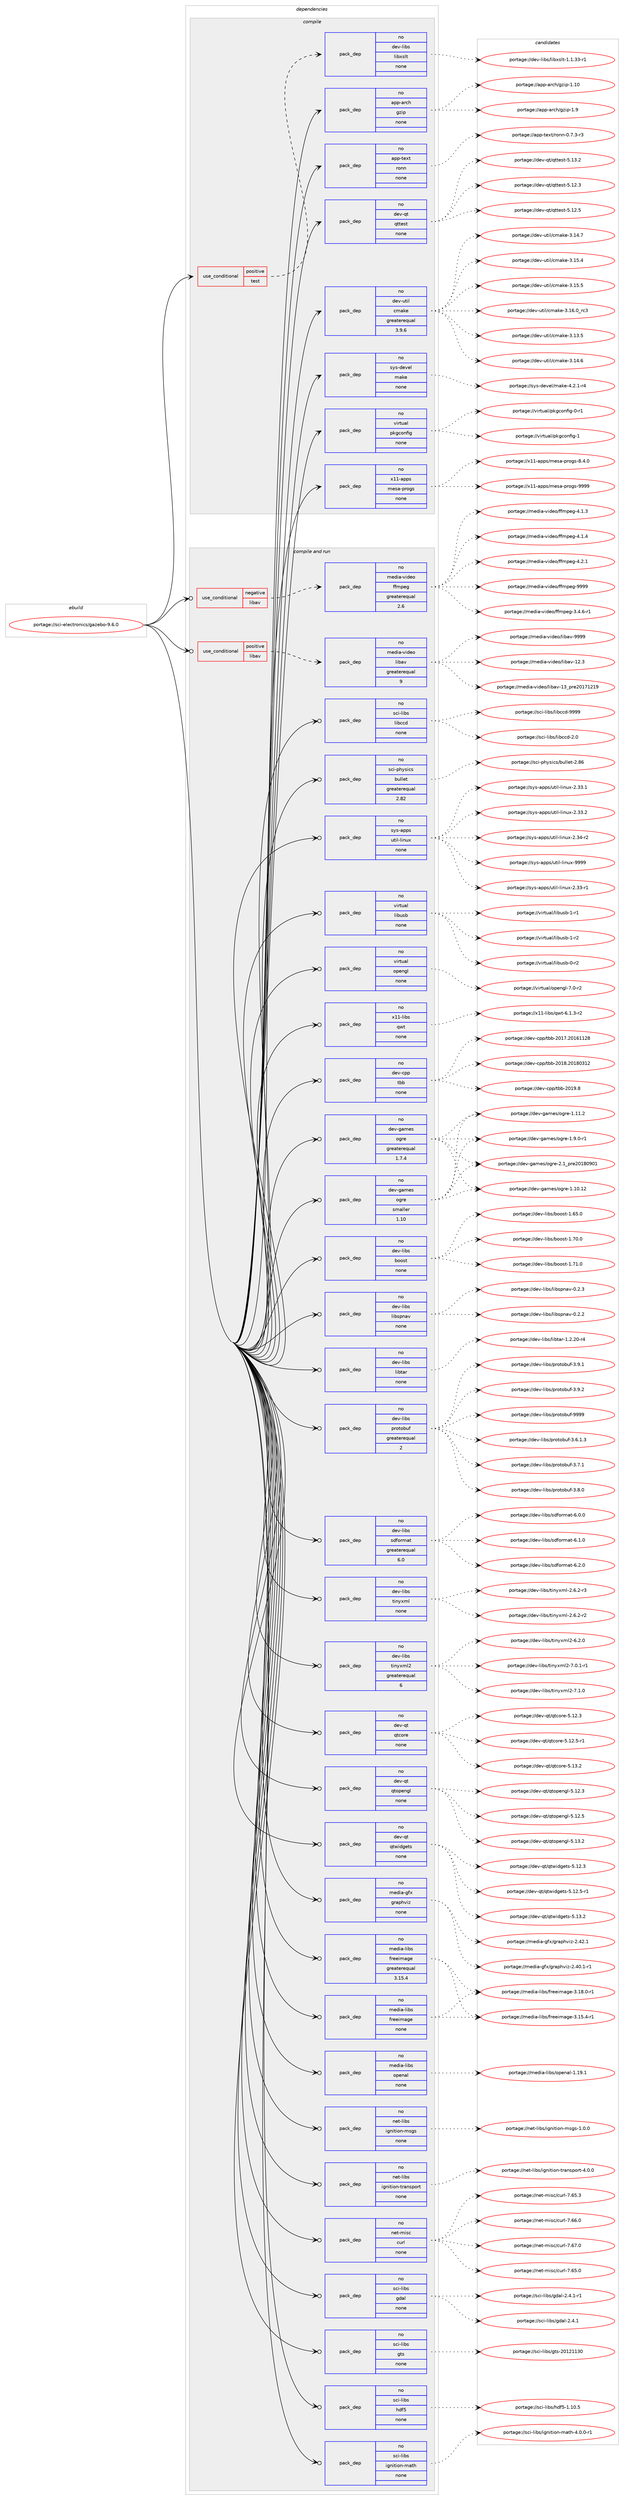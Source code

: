digraph prolog {

# *************
# Graph options
# *************

newrank=true;
concentrate=true;
compound=true;
graph [rankdir=LR,fontname=Helvetica,fontsize=10,ranksep=1.5];#, ranksep=2.5, nodesep=0.2];
edge  [arrowhead=vee];
node  [fontname=Helvetica,fontsize=10];

# **********
# The ebuild
# **********

subgraph cluster_leftcol {
color=gray;
rank=same;
label=<<i>ebuild</i>>;
id [label="portage://sci-electronics/gazebo-9.6.0", color=red, width=4, href="../sci-electronics/gazebo-9.6.0.svg"];
}

# ****************
# The dependencies
# ****************

subgraph cluster_midcol {
color=gray;
label=<<i>dependencies</i>>;
subgraph cluster_compile {
fillcolor="#eeeeee";
style=filled;
label=<<i>compile</i>>;
subgraph cond95581 {
dependency385687 [label=<<TABLE BORDER="0" CELLBORDER="1" CELLSPACING="0" CELLPADDING="4"><TR><TD ROWSPAN="3" CELLPADDING="10">use_conditional</TD></TR><TR><TD>positive</TD></TR><TR><TD>test</TD></TR></TABLE>>, shape=none, color=red];
subgraph pack283573 {
dependency385688 [label=<<TABLE BORDER="0" CELLBORDER="1" CELLSPACING="0" CELLPADDING="4" WIDTH="220"><TR><TD ROWSPAN="6" CELLPADDING="30">pack_dep</TD></TR><TR><TD WIDTH="110">no</TD></TR><TR><TD>dev-libs</TD></TR><TR><TD>libxslt</TD></TR><TR><TD>none</TD></TR><TR><TD></TD></TR></TABLE>>, shape=none, color=blue];
}
dependency385687:e -> dependency385688:w [weight=20,style="dashed",arrowhead="vee"];
}
id:e -> dependency385687:w [weight=20,style="solid",arrowhead="vee"];
subgraph pack283574 {
dependency385689 [label=<<TABLE BORDER="0" CELLBORDER="1" CELLSPACING="0" CELLPADDING="4" WIDTH="220"><TR><TD ROWSPAN="6" CELLPADDING="30">pack_dep</TD></TR><TR><TD WIDTH="110">no</TD></TR><TR><TD>app-arch</TD></TR><TR><TD>gzip</TD></TR><TR><TD>none</TD></TR><TR><TD></TD></TR></TABLE>>, shape=none, color=blue];
}
id:e -> dependency385689:w [weight=20,style="solid",arrowhead="vee"];
subgraph pack283575 {
dependency385690 [label=<<TABLE BORDER="0" CELLBORDER="1" CELLSPACING="0" CELLPADDING="4" WIDTH="220"><TR><TD ROWSPAN="6" CELLPADDING="30">pack_dep</TD></TR><TR><TD WIDTH="110">no</TD></TR><TR><TD>app-text</TD></TR><TR><TD>ronn</TD></TR><TR><TD>none</TD></TR><TR><TD></TD></TR></TABLE>>, shape=none, color=blue];
}
id:e -> dependency385690:w [weight=20,style="solid",arrowhead="vee"];
subgraph pack283576 {
dependency385691 [label=<<TABLE BORDER="0" CELLBORDER="1" CELLSPACING="0" CELLPADDING="4" WIDTH="220"><TR><TD ROWSPAN="6" CELLPADDING="30">pack_dep</TD></TR><TR><TD WIDTH="110">no</TD></TR><TR><TD>dev-qt</TD></TR><TR><TD>qttest</TD></TR><TR><TD>none</TD></TR><TR><TD></TD></TR></TABLE>>, shape=none, color=blue];
}
id:e -> dependency385691:w [weight=20,style="solid",arrowhead="vee"];
subgraph pack283577 {
dependency385692 [label=<<TABLE BORDER="0" CELLBORDER="1" CELLSPACING="0" CELLPADDING="4" WIDTH="220"><TR><TD ROWSPAN="6" CELLPADDING="30">pack_dep</TD></TR><TR><TD WIDTH="110">no</TD></TR><TR><TD>dev-util</TD></TR><TR><TD>cmake</TD></TR><TR><TD>greaterequal</TD></TR><TR><TD>3.9.6</TD></TR></TABLE>>, shape=none, color=blue];
}
id:e -> dependency385692:w [weight=20,style="solid",arrowhead="vee"];
subgraph pack283578 {
dependency385693 [label=<<TABLE BORDER="0" CELLBORDER="1" CELLSPACING="0" CELLPADDING="4" WIDTH="220"><TR><TD ROWSPAN="6" CELLPADDING="30">pack_dep</TD></TR><TR><TD WIDTH="110">no</TD></TR><TR><TD>sys-devel</TD></TR><TR><TD>make</TD></TR><TR><TD>none</TD></TR><TR><TD></TD></TR></TABLE>>, shape=none, color=blue];
}
id:e -> dependency385693:w [weight=20,style="solid",arrowhead="vee"];
subgraph pack283579 {
dependency385694 [label=<<TABLE BORDER="0" CELLBORDER="1" CELLSPACING="0" CELLPADDING="4" WIDTH="220"><TR><TD ROWSPAN="6" CELLPADDING="30">pack_dep</TD></TR><TR><TD WIDTH="110">no</TD></TR><TR><TD>virtual</TD></TR><TR><TD>pkgconfig</TD></TR><TR><TD>none</TD></TR><TR><TD></TD></TR></TABLE>>, shape=none, color=blue];
}
id:e -> dependency385694:w [weight=20,style="solid",arrowhead="vee"];
subgraph pack283580 {
dependency385695 [label=<<TABLE BORDER="0" CELLBORDER="1" CELLSPACING="0" CELLPADDING="4" WIDTH="220"><TR><TD ROWSPAN="6" CELLPADDING="30">pack_dep</TD></TR><TR><TD WIDTH="110">no</TD></TR><TR><TD>x11-apps</TD></TR><TR><TD>mesa-progs</TD></TR><TR><TD>none</TD></TR><TR><TD></TD></TR></TABLE>>, shape=none, color=blue];
}
id:e -> dependency385695:w [weight=20,style="solid",arrowhead="vee"];
}
subgraph cluster_compileandrun {
fillcolor="#eeeeee";
style=filled;
label=<<i>compile and run</i>>;
subgraph cond95582 {
dependency385696 [label=<<TABLE BORDER="0" CELLBORDER="1" CELLSPACING="0" CELLPADDING="4"><TR><TD ROWSPAN="3" CELLPADDING="10">use_conditional</TD></TR><TR><TD>negative</TD></TR><TR><TD>libav</TD></TR></TABLE>>, shape=none, color=red];
subgraph pack283581 {
dependency385697 [label=<<TABLE BORDER="0" CELLBORDER="1" CELLSPACING="0" CELLPADDING="4" WIDTH="220"><TR><TD ROWSPAN="6" CELLPADDING="30">pack_dep</TD></TR><TR><TD WIDTH="110">no</TD></TR><TR><TD>media-video</TD></TR><TR><TD>ffmpeg</TD></TR><TR><TD>greaterequal</TD></TR><TR><TD>2.6</TD></TR></TABLE>>, shape=none, color=blue];
}
dependency385696:e -> dependency385697:w [weight=20,style="dashed",arrowhead="vee"];
}
id:e -> dependency385696:w [weight=20,style="solid",arrowhead="odotvee"];
subgraph cond95583 {
dependency385698 [label=<<TABLE BORDER="0" CELLBORDER="1" CELLSPACING="0" CELLPADDING="4"><TR><TD ROWSPAN="3" CELLPADDING="10">use_conditional</TD></TR><TR><TD>positive</TD></TR><TR><TD>libav</TD></TR></TABLE>>, shape=none, color=red];
subgraph pack283582 {
dependency385699 [label=<<TABLE BORDER="0" CELLBORDER="1" CELLSPACING="0" CELLPADDING="4" WIDTH="220"><TR><TD ROWSPAN="6" CELLPADDING="30">pack_dep</TD></TR><TR><TD WIDTH="110">no</TD></TR><TR><TD>media-video</TD></TR><TR><TD>libav</TD></TR><TR><TD>greaterequal</TD></TR><TR><TD>9</TD></TR></TABLE>>, shape=none, color=blue];
}
dependency385698:e -> dependency385699:w [weight=20,style="dashed",arrowhead="vee"];
}
id:e -> dependency385698:w [weight=20,style="solid",arrowhead="odotvee"];
subgraph pack283583 {
dependency385700 [label=<<TABLE BORDER="0" CELLBORDER="1" CELLSPACING="0" CELLPADDING="4" WIDTH="220"><TR><TD ROWSPAN="6" CELLPADDING="30">pack_dep</TD></TR><TR><TD WIDTH="110">no</TD></TR><TR><TD>dev-cpp</TD></TR><TR><TD>tbb</TD></TR><TR><TD>none</TD></TR><TR><TD></TD></TR></TABLE>>, shape=none, color=blue];
}
id:e -> dependency385700:w [weight=20,style="solid",arrowhead="odotvee"];
subgraph pack283584 {
dependency385701 [label=<<TABLE BORDER="0" CELLBORDER="1" CELLSPACING="0" CELLPADDING="4" WIDTH="220"><TR><TD ROWSPAN="6" CELLPADDING="30">pack_dep</TD></TR><TR><TD WIDTH="110">no</TD></TR><TR><TD>dev-games</TD></TR><TR><TD>ogre</TD></TR><TR><TD>greaterequal</TD></TR><TR><TD>1.7.4</TD></TR></TABLE>>, shape=none, color=blue];
}
id:e -> dependency385701:w [weight=20,style="solid",arrowhead="odotvee"];
subgraph pack283585 {
dependency385702 [label=<<TABLE BORDER="0" CELLBORDER="1" CELLSPACING="0" CELLPADDING="4" WIDTH="220"><TR><TD ROWSPAN="6" CELLPADDING="30">pack_dep</TD></TR><TR><TD WIDTH="110">no</TD></TR><TR><TD>dev-games</TD></TR><TR><TD>ogre</TD></TR><TR><TD>smaller</TD></TR><TR><TD>1.10</TD></TR></TABLE>>, shape=none, color=blue];
}
id:e -> dependency385702:w [weight=20,style="solid",arrowhead="odotvee"];
subgraph pack283586 {
dependency385703 [label=<<TABLE BORDER="0" CELLBORDER="1" CELLSPACING="0" CELLPADDING="4" WIDTH="220"><TR><TD ROWSPAN="6" CELLPADDING="30">pack_dep</TD></TR><TR><TD WIDTH="110">no</TD></TR><TR><TD>dev-libs</TD></TR><TR><TD>boost</TD></TR><TR><TD>none</TD></TR><TR><TD></TD></TR></TABLE>>, shape=none, color=blue];
}
id:e -> dependency385703:w [weight=20,style="solid",arrowhead="odotvee"];
subgraph pack283587 {
dependency385704 [label=<<TABLE BORDER="0" CELLBORDER="1" CELLSPACING="0" CELLPADDING="4" WIDTH="220"><TR><TD ROWSPAN="6" CELLPADDING="30">pack_dep</TD></TR><TR><TD WIDTH="110">no</TD></TR><TR><TD>dev-libs</TD></TR><TR><TD>libspnav</TD></TR><TR><TD>none</TD></TR><TR><TD></TD></TR></TABLE>>, shape=none, color=blue];
}
id:e -> dependency385704:w [weight=20,style="solid",arrowhead="odotvee"];
subgraph pack283588 {
dependency385705 [label=<<TABLE BORDER="0" CELLBORDER="1" CELLSPACING="0" CELLPADDING="4" WIDTH="220"><TR><TD ROWSPAN="6" CELLPADDING="30">pack_dep</TD></TR><TR><TD WIDTH="110">no</TD></TR><TR><TD>dev-libs</TD></TR><TR><TD>libtar</TD></TR><TR><TD>none</TD></TR><TR><TD></TD></TR></TABLE>>, shape=none, color=blue];
}
id:e -> dependency385705:w [weight=20,style="solid",arrowhead="odotvee"];
subgraph pack283589 {
dependency385706 [label=<<TABLE BORDER="0" CELLBORDER="1" CELLSPACING="0" CELLPADDING="4" WIDTH="220"><TR><TD ROWSPAN="6" CELLPADDING="30">pack_dep</TD></TR><TR><TD WIDTH="110">no</TD></TR><TR><TD>dev-libs</TD></TR><TR><TD>protobuf</TD></TR><TR><TD>greaterequal</TD></TR><TR><TD>2</TD></TR></TABLE>>, shape=none, color=blue];
}
id:e -> dependency385706:w [weight=20,style="solid",arrowhead="odotvee"];
subgraph pack283590 {
dependency385707 [label=<<TABLE BORDER="0" CELLBORDER="1" CELLSPACING="0" CELLPADDING="4" WIDTH="220"><TR><TD ROWSPAN="6" CELLPADDING="30">pack_dep</TD></TR><TR><TD WIDTH="110">no</TD></TR><TR><TD>dev-libs</TD></TR><TR><TD>sdformat</TD></TR><TR><TD>greaterequal</TD></TR><TR><TD>6.0</TD></TR></TABLE>>, shape=none, color=blue];
}
id:e -> dependency385707:w [weight=20,style="solid",arrowhead="odotvee"];
subgraph pack283591 {
dependency385708 [label=<<TABLE BORDER="0" CELLBORDER="1" CELLSPACING="0" CELLPADDING="4" WIDTH="220"><TR><TD ROWSPAN="6" CELLPADDING="30">pack_dep</TD></TR><TR><TD WIDTH="110">no</TD></TR><TR><TD>dev-libs</TD></TR><TR><TD>tinyxml</TD></TR><TR><TD>none</TD></TR><TR><TD></TD></TR></TABLE>>, shape=none, color=blue];
}
id:e -> dependency385708:w [weight=20,style="solid",arrowhead="odotvee"];
subgraph pack283592 {
dependency385709 [label=<<TABLE BORDER="0" CELLBORDER="1" CELLSPACING="0" CELLPADDING="4" WIDTH="220"><TR><TD ROWSPAN="6" CELLPADDING="30">pack_dep</TD></TR><TR><TD WIDTH="110">no</TD></TR><TR><TD>dev-libs</TD></TR><TR><TD>tinyxml2</TD></TR><TR><TD>greaterequal</TD></TR><TR><TD>6</TD></TR></TABLE>>, shape=none, color=blue];
}
id:e -> dependency385709:w [weight=20,style="solid",arrowhead="odotvee"];
subgraph pack283593 {
dependency385710 [label=<<TABLE BORDER="0" CELLBORDER="1" CELLSPACING="0" CELLPADDING="4" WIDTH="220"><TR><TD ROWSPAN="6" CELLPADDING="30">pack_dep</TD></TR><TR><TD WIDTH="110">no</TD></TR><TR><TD>dev-qt</TD></TR><TR><TD>qtcore</TD></TR><TR><TD>none</TD></TR><TR><TD></TD></TR></TABLE>>, shape=none, color=blue];
}
id:e -> dependency385710:w [weight=20,style="solid",arrowhead="odotvee"];
subgraph pack283594 {
dependency385711 [label=<<TABLE BORDER="0" CELLBORDER="1" CELLSPACING="0" CELLPADDING="4" WIDTH="220"><TR><TD ROWSPAN="6" CELLPADDING="30">pack_dep</TD></TR><TR><TD WIDTH="110">no</TD></TR><TR><TD>dev-qt</TD></TR><TR><TD>qtopengl</TD></TR><TR><TD>none</TD></TR><TR><TD></TD></TR></TABLE>>, shape=none, color=blue];
}
id:e -> dependency385711:w [weight=20,style="solid",arrowhead="odotvee"];
subgraph pack283595 {
dependency385712 [label=<<TABLE BORDER="0" CELLBORDER="1" CELLSPACING="0" CELLPADDING="4" WIDTH="220"><TR><TD ROWSPAN="6" CELLPADDING="30">pack_dep</TD></TR><TR><TD WIDTH="110">no</TD></TR><TR><TD>dev-qt</TD></TR><TR><TD>qtwidgets</TD></TR><TR><TD>none</TD></TR><TR><TD></TD></TR></TABLE>>, shape=none, color=blue];
}
id:e -> dependency385712:w [weight=20,style="solid",arrowhead="odotvee"];
subgraph pack283596 {
dependency385713 [label=<<TABLE BORDER="0" CELLBORDER="1" CELLSPACING="0" CELLPADDING="4" WIDTH="220"><TR><TD ROWSPAN="6" CELLPADDING="30">pack_dep</TD></TR><TR><TD WIDTH="110">no</TD></TR><TR><TD>media-gfx</TD></TR><TR><TD>graphviz</TD></TR><TR><TD>none</TD></TR><TR><TD></TD></TR></TABLE>>, shape=none, color=blue];
}
id:e -> dependency385713:w [weight=20,style="solid",arrowhead="odotvee"];
subgraph pack283597 {
dependency385714 [label=<<TABLE BORDER="0" CELLBORDER="1" CELLSPACING="0" CELLPADDING="4" WIDTH="220"><TR><TD ROWSPAN="6" CELLPADDING="30">pack_dep</TD></TR><TR><TD WIDTH="110">no</TD></TR><TR><TD>media-libs</TD></TR><TR><TD>freeimage</TD></TR><TR><TD>greaterequal</TD></TR><TR><TD>3.15.4</TD></TR></TABLE>>, shape=none, color=blue];
}
id:e -> dependency385714:w [weight=20,style="solid",arrowhead="odotvee"];
subgraph pack283598 {
dependency385715 [label=<<TABLE BORDER="0" CELLBORDER="1" CELLSPACING="0" CELLPADDING="4" WIDTH="220"><TR><TD ROWSPAN="6" CELLPADDING="30">pack_dep</TD></TR><TR><TD WIDTH="110">no</TD></TR><TR><TD>media-libs</TD></TR><TR><TD>freeimage</TD></TR><TR><TD>none</TD></TR><TR><TD></TD></TR></TABLE>>, shape=none, color=blue];
}
id:e -> dependency385715:w [weight=20,style="solid",arrowhead="odotvee"];
subgraph pack283599 {
dependency385716 [label=<<TABLE BORDER="0" CELLBORDER="1" CELLSPACING="0" CELLPADDING="4" WIDTH="220"><TR><TD ROWSPAN="6" CELLPADDING="30">pack_dep</TD></TR><TR><TD WIDTH="110">no</TD></TR><TR><TD>media-libs</TD></TR><TR><TD>openal</TD></TR><TR><TD>none</TD></TR><TR><TD></TD></TR></TABLE>>, shape=none, color=blue];
}
id:e -> dependency385716:w [weight=20,style="solid",arrowhead="odotvee"];
subgraph pack283600 {
dependency385717 [label=<<TABLE BORDER="0" CELLBORDER="1" CELLSPACING="0" CELLPADDING="4" WIDTH="220"><TR><TD ROWSPAN="6" CELLPADDING="30">pack_dep</TD></TR><TR><TD WIDTH="110">no</TD></TR><TR><TD>net-libs</TD></TR><TR><TD>ignition-msgs</TD></TR><TR><TD>none</TD></TR><TR><TD></TD></TR></TABLE>>, shape=none, color=blue];
}
id:e -> dependency385717:w [weight=20,style="solid",arrowhead="odotvee"];
subgraph pack283601 {
dependency385718 [label=<<TABLE BORDER="0" CELLBORDER="1" CELLSPACING="0" CELLPADDING="4" WIDTH="220"><TR><TD ROWSPAN="6" CELLPADDING="30">pack_dep</TD></TR><TR><TD WIDTH="110">no</TD></TR><TR><TD>net-libs</TD></TR><TR><TD>ignition-transport</TD></TR><TR><TD>none</TD></TR><TR><TD></TD></TR></TABLE>>, shape=none, color=blue];
}
id:e -> dependency385718:w [weight=20,style="solid",arrowhead="odotvee"];
subgraph pack283602 {
dependency385719 [label=<<TABLE BORDER="0" CELLBORDER="1" CELLSPACING="0" CELLPADDING="4" WIDTH="220"><TR><TD ROWSPAN="6" CELLPADDING="30">pack_dep</TD></TR><TR><TD WIDTH="110">no</TD></TR><TR><TD>net-misc</TD></TR><TR><TD>curl</TD></TR><TR><TD>none</TD></TR><TR><TD></TD></TR></TABLE>>, shape=none, color=blue];
}
id:e -> dependency385719:w [weight=20,style="solid",arrowhead="odotvee"];
subgraph pack283603 {
dependency385720 [label=<<TABLE BORDER="0" CELLBORDER="1" CELLSPACING="0" CELLPADDING="4" WIDTH="220"><TR><TD ROWSPAN="6" CELLPADDING="30">pack_dep</TD></TR><TR><TD WIDTH="110">no</TD></TR><TR><TD>sci-libs</TD></TR><TR><TD>gdal</TD></TR><TR><TD>none</TD></TR><TR><TD></TD></TR></TABLE>>, shape=none, color=blue];
}
id:e -> dependency385720:w [weight=20,style="solid",arrowhead="odotvee"];
subgraph pack283604 {
dependency385721 [label=<<TABLE BORDER="0" CELLBORDER="1" CELLSPACING="0" CELLPADDING="4" WIDTH="220"><TR><TD ROWSPAN="6" CELLPADDING="30">pack_dep</TD></TR><TR><TD WIDTH="110">no</TD></TR><TR><TD>sci-libs</TD></TR><TR><TD>gts</TD></TR><TR><TD>none</TD></TR><TR><TD></TD></TR></TABLE>>, shape=none, color=blue];
}
id:e -> dependency385721:w [weight=20,style="solid",arrowhead="odotvee"];
subgraph pack283605 {
dependency385722 [label=<<TABLE BORDER="0" CELLBORDER="1" CELLSPACING="0" CELLPADDING="4" WIDTH="220"><TR><TD ROWSPAN="6" CELLPADDING="30">pack_dep</TD></TR><TR><TD WIDTH="110">no</TD></TR><TR><TD>sci-libs</TD></TR><TR><TD>hdf5</TD></TR><TR><TD>none</TD></TR><TR><TD></TD></TR></TABLE>>, shape=none, color=blue];
}
id:e -> dependency385722:w [weight=20,style="solid",arrowhead="odotvee"];
subgraph pack283606 {
dependency385723 [label=<<TABLE BORDER="0" CELLBORDER="1" CELLSPACING="0" CELLPADDING="4" WIDTH="220"><TR><TD ROWSPAN="6" CELLPADDING="30">pack_dep</TD></TR><TR><TD WIDTH="110">no</TD></TR><TR><TD>sci-libs</TD></TR><TR><TD>ignition-math</TD></TR><TR><TD>none</TD></TR><TR><TD></TD></TR></TABLE>>, shape=none, color=blue];
}
id:e -> dependency385723:w [weight=20,style="solid",arrowhead="odotvee"];
subgraph pack283607 {
dependency385724 [label=<<TABLE BORDER="0" CELLBORDER="1" CELLSPACING="0" CELLPADDING="4" WIDTH="220"><TR><TD ROWSPAN="6" CELLPADDING="30">pack_dep</TD></TR><TR><TD WIDTH="110">no</TD></TR><TR><TD>sci-libs</TD></TR><TR><TD>libccd</TD></TR><TR><TD>none</TD></TR><TR><TD></TD></TR></TABLE>>, shape=none, color=blue];
}
id:e -> dependency385724:w [weight=20,style="solid",arrowhead="odotvee"];
subgraph pack283608 {
dependency385725 [label=<<TABLE BORDER="0" CELLBORDER="1" CELLSPACING="0" CELLPADDING="4" WIDTH="220"><TR><TD ROWSPAN="6" CELLPADDING="30">pack_dep</TD></TR><TR><TD WIDTH="110">no</TD></TR><TR><TD>sci-physics</TD></TR><TR><TD>bullet</TD></TR><TR><TD>greaterequal</TD></TR><TR><TD>2.82</TD></TR></TABLE>>, shape=none, color=blue];
}
id:e -> dependency385725:w [weight=20,style="solid",arrowhead="odotvee"];
subgraph pack283609 {
dependency385726 [label=<<TABLE BORDER="0" CELLBORDER="1" CELLSPACING="0" CELLPADDING="4" WIDTH="220"><TR><TD ROWSPAN="6" CELLPADDING="30">pack_dep</TD></TR><TR><TD WIDTH="110">no</TD></TR><TR><TD>sys-apps</TD></TR><TR><TD>util-linux</TD></TR><TR><TD>none</TD></TR><TR><TD></TD></TR></TABLE>>, shape=none, color=blue];
}
id:e -> dependency385726:w [weight=20,style="solid",arrowhead="odotvee"];
subgraph pack283610 {
dependency385727 [label=<<TABLE BORDER="0" CELLBORDER="1" CELLSPACING="0" CELLPADDING="4" WIDTH="220"><TR><TD ROWSPAN="6" CELLPADDING="30">pack_dep</TD></TR><TR><TD WIDTH="110">no</TD></TR><TR><TD>virtual</TD></TR><TR><TD>libusb</TD></TR><TR><TD>none</TD></TR><TR><TD></TD></TR></TABLE>>, shape=none, color=blue];
}
id:e -> dependency385727:w [weight=20,style="solid",arrowhead="odotvee"];
subgraph pack283611 {
dependency385728 [label=<<TABLE BORDER="0" CELLBORDER="1" CELLSPACING="0" CELLPADDING="4" WIDTH="220"><TR><TD ROWSPAN="6" CELLPADDING="30">pack_dep</TD></TR><TR><TD WIDTH="110">no</TD></TR><TR><TD>virtual</TD></TR><TR><TD>opengl</TD></TR><TR><TD>none</TD></TR><TR><TD></TD></TR></TABLE>>, shape=none, color=blue];
}
id:e -> dependency385728:w [weight=20,style="solid",arrowhead="odotvee"];
subgraph pack283612 {
dependency385729 [label=<<TABLE BORDER="0" CELLBORDER="1" CELLSPACING="0" CELLPADDING="4" WIDTH="220"><TR><TD ROWSPAN="6" CELLPADDING="30">pack_dep</TD></TR><TR><TD WIDTH="110">no</TD></TR><TR><TD>x11-libs</TD></TR><TR><TD>qwt</TD></TR><TR><TD>none</TD></TR><TR><TD></TD></TR></TABLE>>, shape=none, color=blue];
}
id:e -> dependency385729:w [weight=20,style="solid",arrowhead="odotvee"];
}
subgraph cluster_run {
fillcolor="#eeeeee";
style=filled;
label=<<i>run</i>>;
}
}

# **************
# The candidates
# **************

subgraph cluster_choices {
rank=same;
color=gray;
label=<<i>candidates</i>>;

subgraph choice283573 {
color=black;
nodesep=1;
choiceportage10010111845108105981154710810598120115108116454946494651514511449 [label="portage://dev-libs/libxslt-1.1.33-r1", color=red, width=4,href="../dev-libs/libxslt-1.1.33-r1.svg"];
dependency385688:e -> choiceportage10010111845108105981154710810598120115108116454946494651514511449:w [style=dotted,weight="100"];
}
subgraph choice283574 {
color=black;
nodesep=1;
choiceportage97112112459711499104471031221051124549464948 [label="portage://app-arch/gzip-1.10", color=red, width=4,href="../app-arch/gzip-1.10.svg"];
choiceportage971121124597114991044710312210511245494657 [label="portage://app-arch/gzip-1.9", color=red, width=4,href="../app-arch/gzip-1.9.svg"];
dependency385689:e -> choiceportage97112112459711499104471031221051124549464948:w [style=dotted,weight="100"];
dependency385689:e -> choiceportage971121124597114991044710312210511245494657:w [style=dotted,weight="100"];
}
subgraph choice283575 {
color=black;
nodesep=1;
choiceportage9711211245116101120116471141111101104548465546514511451 [label="portage://app-text/ronn-0.7.3-r3", color=red, width=4,href="../app-text/ronn-0.7.3-r3.svg"];
dependency385690:e -> choiceportage9711211245116101120116471141111101104548465546514511451:w [style=dotted,weight="100"];
}
subgraph choice283576 {
color=black;
nodesep=1;
choiceportage100101118451131164711311611610111511645534649504651 [label="portage://dev-qt/qttest-5.12.3", color=red, width=4,href="../dev-qt/qttest-5.12.3.svg"];
choiceportage100101118451131164711311611610111511645534649504653 [label="portage://dev-qt/qttest-5.12.5", color=red, width=4,href="../dev-qt/qttest-5.12.5.svg"];
choiceportage100101118451131164711311611610111511645534649514650 [label="portage://dev-qt/qttest-5.13.2", color=red, width=4,href="../dev-qt/qttest-5.13.2.svg"];
dependency385691:e -> choiceportage100101118451131164711311611610111511645534649504651:w [style=dotted,weight="100"];
dependency385691:e -> choiceportage100101118451131164711311611610111511645534649504653:w [style=dotted,weight="100"];
dependency385691:e -> choiceportage100101118451131164711311611610111511645534649514650:w [style=dotted,weight="100"];
}
subgraph choice283577 {
color=black;
nodesep=1;
choiceportage1001011184511711610510847991099710710145514649514653 [label="portage://dev-util/cmake-3.13.5", color=red, width=4,href="../dev-util/cmake-3.13.5.svg"];
choiceportage1001011184511711610510847991099710710145514649524654 [label="portage://dev-util/cmake-3.14.6", color=red, width=4,href="../dev-util/cmake-3.14.6.svg"];
choiceportage1001011184511711610510847991099710710145514649524655 [label="portage://dev-util/cmake-3.14.7", color=red, width=4,href="../dev-util/cmake-3.14.7.svg"];
choiceportage1001011184511711610510847991099710710145514649534652 [label="portage://dev-util/cmake-3.15.4", color=red, width=4,href="../dev-util/cmake-3.15.4.svg"];
choiceportage1001011184511711610510847991099710710145514649534653 [label="portage://dev-util/cmake-3.15.5", color=red, width=4,href="../dev-util/cmake-3.15.5.svg"];
choiceportage1001011184511711610510847991099710710145514649544648951149951 [label="portage://dev-util/cmake-3.16.0_rc3", color=red, width=4,href="../dev-util/cmake-3.16.0_rc3.svg"];
dependency385692:e -> choiceportage1001011184511711610510847991099710710145514649514653:w [style=dotted,weight="100"];
dependency385692:e -> choiceportage1001011184511711610510847991099710710145514649524654:w [style=dotted,weight="100"];
dependency385692:e -> choiceportage1001011184511711610510847991099710710145514649524655:w [style=dotted,weight="100"];
dependency385692:e -> choiceportage1001011184511711610510847991099710710145514649534652:w [style=dotted,weight="100"];
dependency385692:e -> choiceportage1001011184511711610510847991099710710145514649534653:w [style=dotted,weight="100"];
dependency385692:e -> choiceportage1001011184511711610510847991099710710145514649544648951149951:w [style=dotted,weight="100"];
}
subgraph choice283578 {
color=black;
nodesep=1;
choiceportage1151211154510010111810110847109971071014552465046494511452 [label="portage://sys-devel/make-4.2.1-r4", color=red, width=4,href="../sys-devel/make-4.2.1-r4.svg"];
dependency385693:e -> choiceportage1151211154510010111810110847109971071014552465046494511452:w [style=dotted,weight="100"];
}
subgraph choice283579 {
color=black;
nodesep=1;
choiceportage11810511411611797108471121071039911111010210510345484511449 [label="portage://virtual/pkgconfig-0-r1", color=red, width=4,href="../virtual/pkgconfig-0-r1.svg"];
choiceportage1181051141161179710847112107103991111101021051034549 [label="portage://virtual/pkgconfig-1", color=red, width=4,href="../virtual/pkgconfig-1.svg"];
dependency385694:e -> choiceportage11810511411611797108471121071039911111010210510345484511449:w [style=dotted,weight="100"];
dependency385694:e -> choiceportage1181051141161179710847112107103991111101021051034549:w [style=dotted,weight="100"];
}
subgraph choice283580 {
color=black;
nodesep=1;
choiceportage12049494597112112115471091011159745112114111103115455646524648 [label="portage://x11-apps/mesa-progs-8.4.0", color=red, width=4,href="../x11-apps/mesa-progs-8.4.0.svg"];
choiceportage120494945971121121154710910111597451121141111031154557575757 [label="portage://x11-apps/mesa-progs-9999", color=red, width=4,href="../x11-apps/mesa-progs-9999.svg"];
dependency385695:e -> choiceportage12049494597112112115471091011159745112114111103115455646524648:w [style=dotted,weight="100"];
dependency385695:e -> choiceportage120494945971121121154710910111597451121141111031154557575757:w [style=dotted,weight="100"];
}
subgraph choice283581 {
color=black;
nodesep=1;
choiceportage1091011001059745118105100101111471021021091121011034551465246544511449 [label="portage://media-video/ffmpeg-3.4.6-r1", color=red, width=4,href="../media-video/ffmpeg-3.4.6-r1.svg"];
choiceportage109101100105974511810510010111147102102109112101103455246494651 [label="portage://media-video/ffmpeg-4.1.3", color=red, width=4,href="../media-video/ffmpeg-4.1.3.svg"];
choiceportage109101100105974511810510010111147102102109112101103455246494652 [label="portage://media-video/ffmpeg-4.1.4", color=red, width=4,href="../media-video/ffmpeg-4.1.4.svg"];
choiceportage109101100105974511810510010111147102102109112101103455246504649 [label="portage://media-video/ffmpeg-4.2.1", color=red, width=4,href="../media-video/ffmpeg-4.2.1.svg"];
choiceportage1091011001059745118105100101111471021021091121011034557575757 [label="portage://media-video/ffmpeg-9999", color=red, width=4,href="../media-video/ffmpeg-9999.svg"];
dependency385697:e -> choiceportage1091011001059745118105100101111471021021091121011034551465246544511449:w [style=dotted,weight="100"];
dependency385697:e -> choiceportage109101100105974511810510010111147102102109112101103455246494651:w [style=dotted,weight="100"];
dependency385697:e -> choiceportage109101100105974511810510010111147102102109112101103455246494652:w [style=dotted,weight="100"];
dependency385697:e -> choiceportage109101100105974511810510010111147102102109112101103455246504649:w [style=dotted,weight="100"];
dependency385697:e -> choiceportage1091011001059745118105100101111471021021091121011034557575757:w [style=dotted,weight="100"];
}
subgraph choice283582 {
color=black;
nodesep=1;
choiceportage10910110010597451181051001011114710810598971184549504651 [label="portage://media-video/libav-12.3", color=red, width=4,href="../media-video/libav-12.3.svg"];
choiceportage1091011001059745118105100101111471081059897118454951951121141015048495549504957 [label="portage://media-video/libav-13_pre20171219", color=red, width=4,href="../media-video/libav-13_pre20171219.svg"];
choiceportage10910110010597451181051001011114710810598971184557575757 [label="portage://media-video/libav-9999", color=red, width=4,href="../media-video/libav-9999.svg"];
dependency385699:e -> choiceportage10910110010597451181051001011114710810598971184549504651:w [style=dotted,weight="100"];
dependency385699:e -> choiceportage1091011001059745118105100101111471081059897118454951951121141015048495549504957:w [style=dotted,weight="100"];
dependency385699:e -> choiceportage10910110010597451181051001011114710810598971184557575757:w [style=dotted,weight="100"];
}
subgraph choice283583 {
color=black;
nodesep=1;
choiceportage10010111845991121124711698984550484955465048495449495056 [label="portage://dev-cpp/tbb-2017.20161128", color=red, width=4,href="../dev-cpp/tbb-2017.20161128.svg"];
choiceportage10010111845991121124711698984550484956465048495648514950 [label="portage://dev-cpp/tbb-2018.20180312", color=red, width=4,href="../dev-cpp/tbb-2018.20180312.svg"];
choiceportage100101118459911211247116989845504849574656 [label="portage://dev-cpp/tbb-2019.8", color=red, width=4,href="../dev-cpp/tbb-2019.8.svg"];
dependency385700:e -> choiceportage10010111845991121124711698984550484955465048495449495056:w [style=dotted,weight="100"];
dependency385700:e -> choiceportage10010111845991121124711698984550484956465048495648514950:w [style=dotted,weight="100"];
dependency385700:e -> choiceportage100101118459911211247116989845504849574656:w [style=dotted,weight="100"];
}
subgraph choice283584 {
color=black;
nodesep=1;
choiceportage1001011184510397109101115471111031141014549464948464950 [label="portage://dev-games/ogre-1.10.12", color=red, width=4,href="../dev-games/ogre-1.10.12.svg"];
choiceportage10010111845103971091011154711110311410145494649494650 [label="portage://dev-games/ogre-1.11.2", color=red, width=4,href="../dev-games/ogre-1.11.2.svg"];
choiceportage1001011184510397109101115471111031141014549465746484511449 [label="portage://dev-games/ogre-1.9.0-r1", color=red, width=4,href="../dev-games/ogre-1.9.0-r1.svg"];
choiceportage10010111845103971091011154711110311410145504649951121141015048495648574849 [label="portage://dev-games/ogre-2.1_pre20180901", color=red, width=4,href="../dev-games/ogre-2.1_pre20180901.svg"];
dependency385701:e -> choiceportage1001011184510397109101115471111031141014549464948464950:w [style=dotted,weight="100"];
dependency385701:e -> choiceportage10010111845103971091011154711110311410145494649494650:w [style=dotted,weight="100"];
dependency385701:e -> choiceportage1001011184510397109101115471111031141014549465746484511449:w [style=dotted,weight="100"];
dependency385701:e -> choiceportage10010111845103971091011154711110311410145504649951121141015048495648574849:w [style=dotted,weight="100"];
}
subgraph choice283585 {
color=black;
nodesep=1;
choiceportage1001011184510397109101115471111031141014549464948464950 [label="portage://dev-games/ogre-1.10.12", color=red, width=4,href="../dev-games/ogre-1.10.12.svg"];
choiceportage10010111845103971091011154711110311410145494649494650 [label="portage://dev-games/ogre-1.11.2", color=red, width=4,href="../dev-games/ogre-1.11.2.svg"];
choiceportage1001011184510397109101115471111031141014549465746484511449 [label="portage://dev-games/ogre-1.9.0-r1", color=red, width=4,href="../dev-games/ogre-1.9.0-r1.svg"];
choiceportage10010111845103971091011154711110311410145504649951121141015048495648574849 [label="portage://dev-games/ogre-2.1_pre20180901", color=red, width=4,href="../dev-games/ogre-2.1_pre20180901.svg"];
dependency385702:e -> choiceportage1001011184510397109101115471111031141014549464948464950:w [style=dotted,weight="100"];
dependency385702:e -> choiceportage10010111845103971091011154711110311410145494649494650:w [style=dotted,weight="100"];
dependency385702:e -> choiceportage1001011184510397109101115471111031141014549465746484511449:w [style=dotted,weight="100"];
dependency385702:e -> choiceportage10010111845103971091011154711110311410145504649951121141015048495648574849:w [style=dotted,weight="100"];
}
subgraph choice283586 {
color=black;
nodesep=1;
choiceportage1001011184510810598115479811111111511645494654534648 [label="portage://dev-libs/boost-1.65.0", color=red, width=4,href="../dev-libs/boost-1.65.0.svg"];
choiceportage1001011184510810598115479811111111511645494655484648 [label="portage://dev-libs/boost-1.70.0", color=red, width=4,href="../dev-libs/boost-1.70.0.svg"];
choiceportage1001011184510810598115479811111111511645494655494648 [label="portage://dev-libs/boost-1.71.0", color=red, width=4,href="../dev-libs/boost-1.71.0.svg"];
dependency385703:e -> choiceportage1001011184510810598115479811111111511645494654534648:w [style=dotted,weight="100"];
dependency385703:e -> choiceportage1001011184510810598115479811111111511645494655484648:w [style=dotted,weight="100"];
dependency385703:e -> choiceportage1001011184510810598115479811111111511645494655494648:w [style=dotted,weight="100"];
}
subgraph choice283587 {
color=black;
nodesep=1;
choiceportage1001011184510810598115471081059811511211097118454846504650 [label="portage://dev-libs/libspnav-0.2.2", color=red, width=4,href="../dev-libs/libspnav-0.2.2.svg"];
choiceportage1001011184510810598115471081059811511211097118454846504651 [label="portage://dev-libs/libspnav-0.2.3", color=red, width=4,href="../dev-libs/libspnav-0.2.3.svg"];
dependency385704:e -> choiceportage1001011184510810598115471081059811511211097118454846504650:w [style=dotted,weight="100"];
dependency385704:e -> choiceportage1001011184510810598115471081059811511211097118454846504651:w [style=dotted,weight="100"];
}
subgraph choice283588 {
color=black;
nodesep=1;
choiceportage1001011184510810598115471081059811697114454946504650484511452 [label="portage://dev-libs/libtar-1.2.20-r4", color=red, width=4,href="../dev-libs/libtar-1.2.20-r4.svg"];
dependency385705:e -> choiceportage1001011184510810598115471081059811697114454946504650484511452:w [style=dotted,weight="100"];
}
subgraph choice283589 {
color=black;
nodesep=1;
choiceportage100101118451081059811547112114111116111981171024551465446494651 [label="portage://dev-libs/protobuf-3.6.1.3", color=red, width=4,href="../dev-libs/protobuf-3.6.1.3.svg"];
choiceportage10010111845108105981154711211411111611198117102455146554649 [label="portage://dev-libs/protobuf-3.7.1", color=red, width=4,href="../dev-libs/protobuf-3.7.1.svg"];
choiceportage10010111845108105981154711211411111611198117102455146564648 [label="portage://dev-libs/protobuf-3.8.0", color=red, width=4,href="../dev-libs/protobuf-3.8.0.svg"];
choiceportage10010111845108105981154711211411111611198117102455146574649 [label="portage://dev-libs/protobuf-3.9.1", color=red, width=4,href="../dev-libs/protobuf-3.9.1.svg"];
choiceportage10010111845108105981154711211411111611198117102455146574650 [label="portage://dev-libs/protobuf-3.9.2", color=red, width=4,href="../dev-libs/protobuf-3.9.2.svg"];
choiceportage100101118451081059811547112114111116111981171024557575757 [label="portage://dev-libs/protobuf-9999", color=red, width=4,href="../dev-libs/protobuf-9999.svg"];
dependency385706:e -> choiceportage100101118451081059811547112114111116111981171024551465446494651:w [style=dotted,weight="100"];
dependency385706:e -> choiceportage10010111845108105981154711211411111611198117102455146554649:w [style=dotted,weight="100"];
dependency385706:e -> choiceportage10010111845108105981154711211411111611198117102455146564648:w [style=dotted,weight="100"];
dependency385706:e -> choiceportage10010111845108105981154711211411111611198117102455146574649:w [style=dotted,weight="100"];
dependency385706:e -> choiceportage10010111845108105981154711211411111611198117102455146574650:w [style=dotted,weight="100"];
dependency385706:e -> choiceportage100101118451081059811547112114111116111981171024557575757:w [style=dotted,weight="100"];
}
subgraph choice283590 {
color=black;
nodesep=1;
choiceportage10010111845108105981154711510010211111410997116455446484648 [label="portage://dev-libs/sdformat-6.0.0", color=red, width=4,href="../dev-libs/sdformat-6.0.0.svg"];
choiceportage10010111845108105981154711510010211111410997116455446494648 [label="portage://dev-libs/sdformat-6.1.0", color=red, width=4,href="../dev-libs/sdformat-6.1.0.svg"];
choiceportage10010111845108105981154711510010211111410997116455446504648 [label="portage://dev-libs/sdformat-6.2.0", color=red, width=4,href="../dev-libs/sdformat-6.2.0.svg"];
dependency385707:e -> choiceportage10010111845108105981154711510010211111410997116455446484648:w [style=dotted,weight="100"];
dependency385707:e -> choiceportage10010111845108105981154711510010211111410997116455446494648:w [style=dotted,weight="100"];
dependency385707:e -> choiceportage10010111845108105981154711510010211111410997116455446504648:w [style=dotted,weight="100"];
}
subgraph choice283591 {
color=black;
nodesep=1;
choiceportage1001011184510810598115471161051101211201091084550465446504511450 [label="portage://dev-libs/tinyxml-2.6.2-r2", color=red, width=4,href="../dev-libs/tinyxml-2.6.2-r2.svg"];
choiceportage1001011184510810598115471161051101211201091084550465446504511451 [label="portage://dev-libs/tinyxml-2.6.2-r3", color=red, width=4,href="../dev-libs/tinyxml-2.6.2-r3.svg"];
dependency385708:e -> choiceportage1001011184510810598115471161051101211201091084550465446504511450:w [style=dotted,weight="100"];
dependency385708:e -> choiceportage1001011184510810598115471161051101211201091084550465446504511451:w [style=dotted,weight="100"];
}
subgraph choice283592 {
color=black;
nodesep=1;
choiceportage10010111845108105981154711610511012112010910850455446504648 [label="portage://dev-libs/tinyxml2-6.2.0", color=red, width=4,href="../dev-libs/tinyxml2-6.2.0.svg"];
choiceportage100101118451081059811547116105110121120109108504555464846494511449 [label="portage://dev-libs/tinyxml2-7.0.1-r1", color=red, width=4,href="../dev-libs/tinyxml2-7.0.1-r1.svg"];
choiceportage10010111845108105981154711610511012112010910850455546494648 [label="portage://dev-libs/tinyxml2-7.1.0", color=red, width=4,href="../dev-libs/tinyxml2-7.1.0.svg"];
dependency385709:e -> choiceportage10010111845108105981154711610511012112010910850455446504648:w [style=dotted,weight="100"];
dependency385709:e -> choiceportage100101118451081059811547116105110121120109108504555464846494511449:w [style=dotted,weight="100"];
dependency385709:e -> choiceportage10010111845108105981154711610511012112010910850455546494648:w [style=dotted,weight="100"];
}
subgraph choice283593 {
color=black;
nodesep=1;
choiceportage10010111845113116471131169911111410145534649504651 [label="portage://dev-qt/qtcore-5.12.3", color=red, width=4,href="../dev-qt/qtcore-5.12.3.svg"];
choiceportage100101118451131164711311699111114101455346495046534511449 [label="portage://dev-qt/qtcore-5.12.5-r1", color=red, width=4,href="../dev-qt/qtcore-5.12.5-r1.svg"];
choiceportage10010111845113116471131169911111410145534649514650 [label="portage://dev-qt/qtcore-5.13.2", color=red, width=4,href="../dev-qt/qtcore-5.13.2.svg"];
dependency385710:e -> choiceportage10010111845113116471131169911111410145534649504651:w [style=dotted,weight="100"];
dependency385710:e -> choiceportage100101118451131164711311699111114101455346495046534511449:w [style=dotted,weight="100"];
dependency385710:e -> choiceportage10010111845113116471131169911111410145534649514650:w [style=dotted,weight="100"];
}
subgraph choice283594 {
color=black;
nodesep=1;
choiceportage100101118451131164711311611111210111010310845534649504651 [label="portage://dev-qt/qtopengl-5.12.3", color=red, width=4,href="../dev-qt/qtopengl-5.12.3.svg"];
choiceportage100101118451131164711311611111210111010310845534649504653 [label="portage://dev-qt/qtopengl-5.12.5", color=red, width=4,href="../dev-qt/qtopengl-5.12.5.svg"];
choiceportage100101118451131164711311611111210111010310845534649514650 [label="portage://dev-qt/qtopengl-5.13.2", color=red, width=4,href="../dev-qt/qtopengl-5.13.2.svg"];
dependency385711:e -> choiceportage100101118451131164711311611111210111010310845534649504651:w [style=dotted,weight="100"];
dependency385711:e -> choiceportage100101118451131164711311611111210111010310845534649504653:w [style=dotted,weight="100"];
dependency385711:e -> choiceportage100101118451131164711311611111210111010310845534649514650:w [style=dotted,weight="100"];
}
subgraph choice283595 {
color=black;
nodesep=1;
choiceportage100101118451131164711311611910510010310111611545534649504651 [label="portage://dev-qt/qtwidgets-5.12.3", color=red, width=4,href="../dev-qt/qtwidgets-5.12.3.svg"];
choiceportage1001011184511311647113116119105100103101116115455346495046534511449 [label="portage://dev-qt/qtwidgets-5.12.5-r1", color=red, width=4,href="../dev-qt/qtwidgets-5.12.5-r1.svg"];
choiceportage100101118451131164711311611910510010310111611545534649514650 [label="portage://dev-qt/qtwidgets-5.13.2", color=red, width=4,href="../dev-qt/qtwidgets-5.13.2.svg"];
dependency385712:e -> choiceportage100101118451131164711311611910510010310111611545534649504651:w [style=dotted,weight="100"];
dependency385712:e -> choiceportage1001011184511311647113116119105100103101116115455346495046534511449:w [style=dotted,weight="100"];
dependency385712:e -> choiceportage100101118451131164711311611910510010310111611545534649514650:w [style=dotted,weight="100"];
}
subgraph choice283596 {
color=black;
nodesep=1;
choiceportage10910110010597451031021204710311497112104118105122455046524846494511449 [label="portage://media-gfx/graphviz-2.40.1-r1", color=red, width=4,href="../media-gfx/graphviz-2.40.1-r1.svg"];
choiceportage1091011001059745103102120471031149711210411810512245504652504649 [label="portage://media-gfx/graphviz-2.42.1", color=red, width=4,href="../media-gfx/graphviz-2.42.1.svg"];
dependency385713:e -> choiceportage10910110010597451031021204710311497112104118105122455046524846494511449:w [style=dotted,weight="100"];
dependency385713:e -> choiceportage1091011001059745103102120471031149711210411810512245504652504649:w [style=dotted,weight="100"];
}
subgraph choice283597 {
color=black;
nodesep=1;
choiceportage1091011001059745108105981154710211410110110510997103101455146495346524511449 [label="portage://media-libs/freeimage-3.15.4-r1", color=red, width=4,href="../media-libs/freeimage-3.15.4-r1.svg"];
choiceportage1091011001059745108105981154710211410110110510997103101455146495646484511449 [label="portage://media-libs/freeimage-3.18.0-r1", color=red, width=4,href="../media-libs/freeimage-3.18.0-r1.svg"];
dependency385714:e -> choiceportage1091011001059745108105981154710211410110110510997103101455146495346524511449:w [style=dotted,weight="100"];
dependency385714:e -> choiceportage1091011001059745108105981154710211410110110510997103101455146495646484511449:w [style=dotted,weight="100"];
}
subgraph choice283598 {
color=black;
nodesep=1;
choiceportage1091011001059745108105981154710211410110110510997103101455146495346524511449 [label="portage://media-libs/freeimage-3.15.4-r1", color=red, width=4,href="../media-libs/freeimage-3.15.4-r1.svg"];
choiceportage1091011001059745108105981154710211410110110510997103101455146495646484511449 [label="portage://media-libs/freeimage-3.18.0-r1", color=red, width=4,href="../media-libs/freeimage-3.18.0-r1.svg"];
dependency385715:e -> choiceportage1091011001059745108105981154710211410110110510997103101455146495346524511449:w [style=dotted,weight="100"];
dependency385715:e -> choiceportage1091011001059745108105981154710211410110110510997103101455146495646484511449:w [style=dotted,weight="100"];
}
subgraph choice283599 {
color=black;
nodesep=1;
choiceportage109101100105974510810598115471111121011109710845494649574649 [label="portage://media-libs/openal-1.19.1", color=red, width=4,href="../media-libs/openal-1.19.1.svg"];
dependency385716:e -> choiceportage109101100105974510810598115471111121011109710845494649574649:w [style=dotted,weight="100"];
}
subgraph choice283600 {
color=black;
nodesep=1;
choiceportage11010111645108105981154710510311010511610511111045109115103115454946484648 [label="portage://net-libs/ignition-msgs-1.0.0", color=red, width=4,href="../net-libs/ignition-msgs-1.0.0.svg"];
dependency385717:e -> choiceportage11010111645108105981154710510311010511610511111045109115103115454946484648:w [style=dotted,weight="100"];
}
subgraph choice283601 {
color=black;
nodesep=1;
choiceportage1101011164510810598115471051031101051161051111104511611497110115112111114116455246484648 [label="portage://net-libs/ignition-transport-4.0.0", color=red, width=4,href="../net-libs/ignition-transport-4.0.0.svg"];
dependency385718:e -> choiceportage1101011164510810598115471051031101051161051111104511611497110115112111114116455246484648:w [style=dotted,weight="100"];
}
subgraph choice283602 {
color=black;
nodesep=1;
choiceportage1101011164510910511599479911711410845554654534648 [label="portage://net-misc/curl-7.65.0", color=red, width=4,href="../net-misc/curl-7.65.0.svg"];
choiceportage1101011164510910511599479911711410845554654534651 [label="portage://net-misc/curl-7.65.3", color=red, width=4,href="../net-misc/curl-7.65.3.svg"];
choiceportage1101011164510910511599479911711410845554654544648 [label="portage://net-misc/curl-7.66.0", color=red, width=4,href="../net-misc/curl-7.66.0.svg"];
choiceportage1101011164510910511599479911711410845554654554648 [label="portage://net-misc/curl-7.67.0", color=red, width=4,href="../net-misc/curl-7.67.0.svg"];
dependency385719:e -> choiceportage1101011164510910511599479911711410845554654534648:w [style=dotted,weight="100"];
dependency385719:e -> choiceportage1101011164510910511599479911711410845554654534651:w [style=dotted,weight="100"];
dependency385719:e -> choiceportage1101011164510910511599479911711410845554654544648:w [style=dotted,weight="100"];
dependency385719:e -> choiceportage1101011164510910511599479911711410845554654554648:w [style=dotted,weight="100"];
}
subgraph choice283603 {
color=black;
nodesep=1;
choiceportage1159910545108105981154710310097108455046524649 [label="portage://sci-libs/gdal-2.4.1", color=red, width=4,href="../sci-libs/gdal-2.4.1.svg"];
choiceportage11599105451081059811547103100971084550465246494511449 [label="portage://sci-libs/gdal-2.4.1-r1", color=red, width=4,href="../sci-libs/gdal-2.4.1-r1.svg"];
dependency385720:e -> choiceportage1159910545108105981154710310097108455046524649:w [style=dotted,weight="100"];
dependency385720:e -> choiceportage11599105451081059811547103100971084550465246494511449:w [style=dotted,weight="100"];
}
subgraph choice283604 {
color=black;
nodesep=1;
choiceportage11599105451081059811547103116115455048495049495148 [label="portage://sci-libs/gts-20121130", color=red, width=4,href="../sci-libs/gts-20121130.svg"];
dependency385721:e -> choiceportage11599105451081059811547103116115455048495049495148:w [style=dotted,weight="100"];
}
subgraph choice283605 {
color=black;
nodesep=1;
choiceportage115991054510810598115471041001025345494649484653 [label="portage://sci-libs/hdf5-1.10.5", color=red, width=4,href="../sci-libs/hdf5-1.10.5.svg"];
dependency385722:e -> choiceportage115991054510810598115471041001025345494649484653:w [style=dotted,weight="100"];
}
subgraph choice283606 {
color=black;
nodesep=1;
choiceportage1159910545108105981154710510311010511610511111045109971161044552464846484511449 [label="portage://sci-libs/ignition-math-4.0.0-r1", color=red, width=4,href="../sci-libs/ignition-math-4.0.0-r1.svg"];
dependency385723:e -> choiceportage1159910545108105981154710510311010511610511111045109971161044552464846484511449:w [style=dotted,weight="100"];
}
subgraph choice283607 {
color=black;
nodesep=1;
choiceportage1159910545108105981154710810598999910045504648 [label="portage://sci-libs/libccd-2.0", color=red, width=4,href="../sci-libs/libccd-2.0.svg"];
choiceportage115991054510810598115471081059899991004557575757 [label="portage://sci-libs/libccd-9999", color=red, width=4,href="../sci-libs/libccd-9999.svg"];
dependency385724:e -> choiceportage1159910545108105981154710810598999910045504648:w [style=dotted,weight="100"];
dependency385724:e -> choiceportage115991054510810598115471081059899991004557575757:w [style=dotted,weight="100"];
}
subgraph choice283608 {
color=black;
nodesep=1;
choiceportage11599105451121041211151059911547981171081081011164550465654 [label="portage://sci-physics/bullet-2.86", color=red, width=4,href="../sci-physics/bullet-2.86.svg"];
dependency385725:e -> choiceportage11599105451121041211151059911547981171081081011164550465654:w [style=dotted,weight="100"];
}
subgraph choice283609 {
color=black;
nodesep=1;
choiceportage1151211154597112112115471171161051084510810511011712045504651514511449 [label="portage://sys-apps/util-linux-2.33-r1", color=red, width=4,href="../sys-apps/util-linux-2.33-r1.svg"];
choiceportage1151211154597112112115471171161051084510810511011712045504651514649 [label="portage://sys-apps/util-linux-2.33.1", color=red, width=4,href="../sys-apps/util-linux-2.33.1.svg"];
choiceportage1151211154597112112115471171161051084510810511011712045504651514650 [label="portage://sys-apps/util-linux-2.33.2", color=red, width=4,href="../sys-apps/util-linux-2.33.2.svg"];
choiceportage1151211154597112112115471171161051084510810511011712045504651524511450 [label="portage://sys-apps/util-linux-2.34-r2", color=red, width=4,href="../sys-apps/util-linux-2.34-r2.svg"];
choiceportage115121115459711211211547117116105108451081051101171204557575757 [label="portage://sys-apps/util-linux-9999", color=red, width=4,href="../sys-apps/util-linux-9999.svg"];
dependency385726:e -> choiceportage1151211154597112112115471171161051084510810511011712045504651514511449:w [style=dotted,weight="100"];
dependency385726:e -> choiceportage1151211154597112112115471171161051084510810511011712045504651514649:w [style=dotted,weight="100"];
dependency385726:e -> choiceportage1151211154597112112115471171161051084510810511011712045504651514650:w [style=dotted,weight="100"];
dependency385726:e -> choiceportage1151211154597112112115471171161051084510810511011712045504651524511450:w [style=dotted,weight="100"];
dependency385726:e -> choiceportage115121115459711211211547117116105108451081051101171204557575757:w [style=dotted,weight="100"];
}
subgraph choice283610 {
color=black;
nodesep=1;
choiceportage1181051141161179710847108105981171159845484511450 [label="portage://virtual/libusb-0-r2", color=red, width=4,href="../virtual/libusb-0-r2.svg"];
choiceportage1181051141161179710847108105981171159845494511449 [label="portage://virtual/libusb-1-r1", color=red, width=4,href="../virtual/libusb-1-r1.svg"];
choiceportage1181051141161179710847108105981171159845494511450 [label="portage://virtual/libusb-1-r2", color=red, width=4,href="../virtual/libusb-1-r2.svg"];
dependency385727:e -> choiceportage1181051141161179710847108105981171159845484511450:w [style=dotted,weight="100"];
dependency385727:e -> choiceportage1181051141161179710847108105981171159845494511449:w [style=dotted,weight="100"];
dependency385727:e -> choiceportage1181051141161179710847108105981171159845494511450:w [style=dotted,weight="100"];
}
subgraph choice283611 {
color=black;
nodesep=1;
choiceportage1181051141161179710847111112101110103108455546484511450 [label="portage://virtual/opengl-7.0-r2", color=red, width=4,href="../virtual/opengl-7.0-r2.svg"];
dependency385728:e -> choiceportage1181051141161179710847111112101110103108455546484511450:w [style=dotted,weight="100"];
}
subgraph choice283612 {
color=black;
nodesep=1;
choiceportage12049494510810598115471131191164554464946514511450 [label="portage://x11-libs/qwt-6.1.3-r2", color=red, width=4,href="../x11-libs/qwt-6.1.3-r2.svg"];
dependency385729:e -> choiceportage12049494510810598115471131191164554464946514511450:w [style=dotted,weight="100"];
}
}

}
